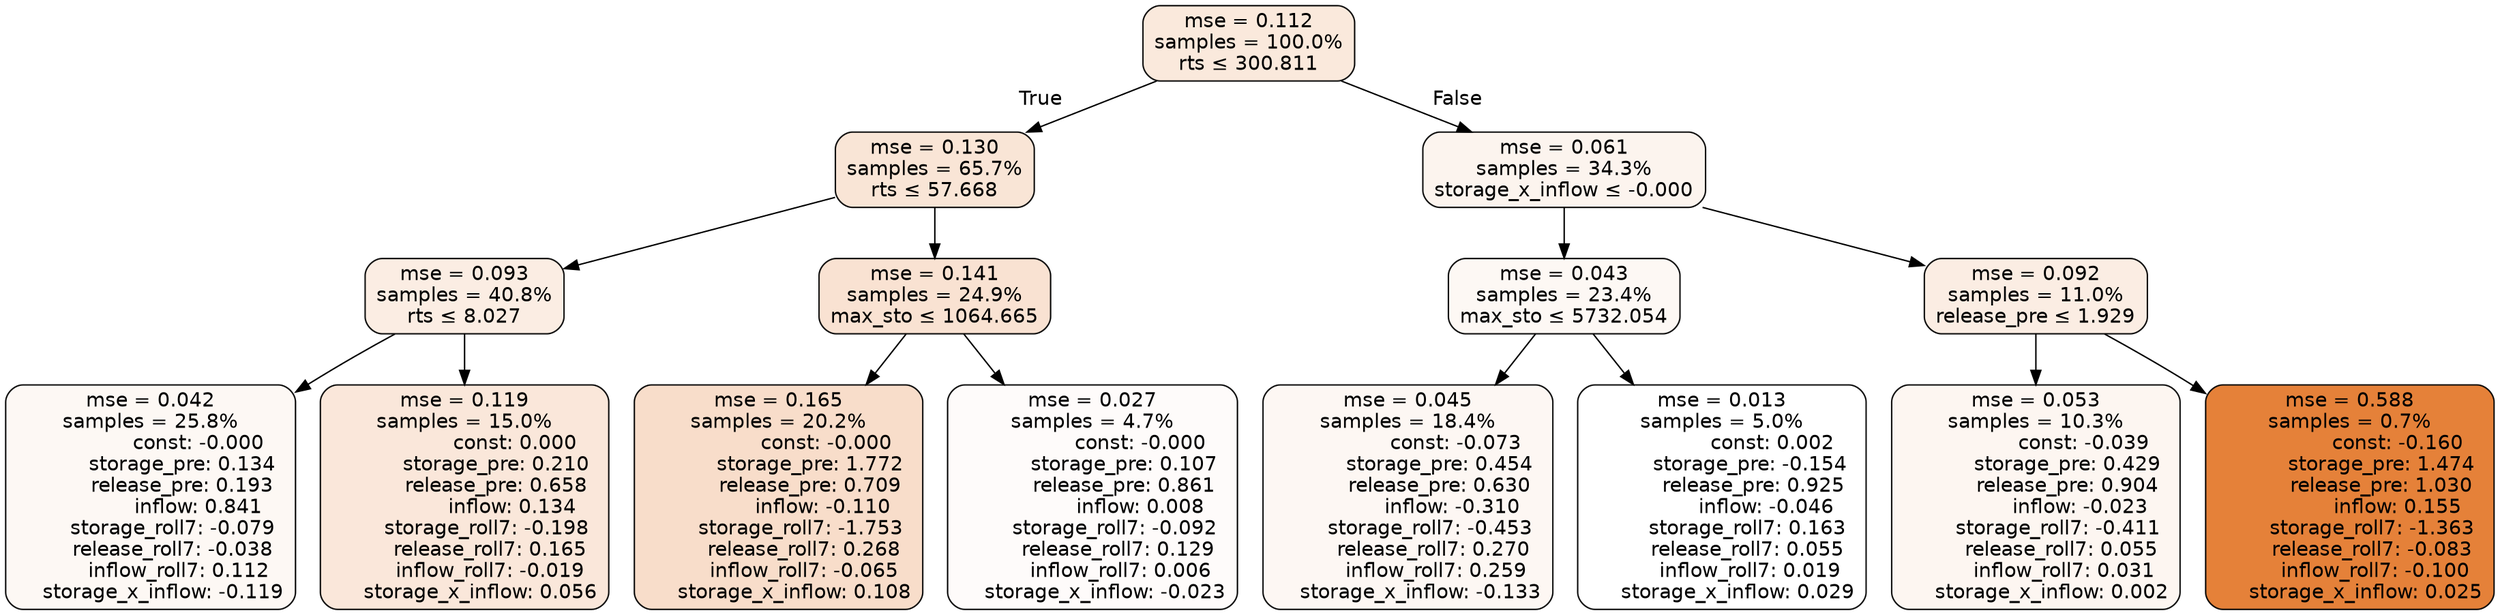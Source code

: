 digraph tree {
bgcolor="transparent"
node [shape=rectangle, style="filled, rounded", color="black", fontname=helvetica] ;
edge [fontname=helvetica] ;
	"0" [label="mse = 0.112
samples = 100.0%
rts &le; 300.811", fillcolor="#fae9dc"]
	"1" [label="mse = 0.130
samples = 65.7%
rts &le; 57.668", fillcolor="#f9e5d6"]
	"2" [label="mse = 0.093
samples = 40.8%
rts &le; 8.027", fillcolor="#fbede3"]
	"3" [label="mse = 0.042
samples = 25.8%
               const: -0.000
          storage_pre: 0.134
          release_pre: 0.193
               inflow: 0.841
       storage_roll7: -0.079
       release_roll7: -0.038
         inflow_roll7: 0.112
    storage_x_inflow: -0.119", fillcolor="#fdf8f4"]
	"4" [label="mse = 0.119
samples = 15.0%
                const: 0.000
          storage_pre: 0.210
          release_pre: 0.658
               inflow: 0.134
       storage_roll7: -0.198
        release_roll7: 0.165
        inflow_roll7: -0.019
     storage_x_inflow: 0.056", fillcolor="#fae7da"]
	"5" [label="mse = 0.141
samples = 24.9%
max_sto &le; 1064.665", fillcolor="#f9e2d2"]
	"6" [label="mse = 0.165
samples = 20.2%
               const: -0.000
          storage_pre: 1.772
          release_pre: 0.709
              inflow: -0.110
       storage_roll7: -1.753
        release_roll7: 0.268
        inflow_roll7: -0.065
     storage_x_inflow: 0.108", fillcolor="#f8ddca"]
	"7" [label="mse = 0.027
samples = 4.7%
               const: -0.000
          storage_pre: 0.107
          release_pre: 0.861
               inflow: 0.008
       storage_roll7: -0.092
        release_roll7: 0.129
         inflow_roll7: 0.006
    storage_x_inflow: -0.023", fillcolor="#fefbfa"]
	"8" [label="mse = 0.061
samples = 34.3%
storage_x_inflow &le; -0.000", fillcolor="#fcf4ee"]
	"9" [label="mse = 0.043
samples = 23.4%
max_sto &le; 5732.054", fillcolor="#fdf8f4"]
	"10" [label="mse = 0.045
samples = 18.4%
               const: -0.073
          storage_pre: 0.454
          release_pre: 0.630
              inflow: -0.310
       storage_roll7: -0.453
        release_roll7: 0.270
         inflow_roll7: 0.259
    storage_x_inflow: -0.133", fillcolor="#fdf7f3"]
	"11" [label="mse = 0.013
samples = 5.0%
                const: 0.002
         storage_pre: -0.154
          release_pre: 0.925
              inflow: -0.046
        storage_roll7: 0.163
        release_roll7: 0.055
         inflow_roll7: 0.019
     storage_x_inflow: 0.029", fillcolor="#ffffff"]
	"12" [label="mse = 0.092
samples = 11.0%
release_pre &le; 1.929", fillcolor="#fbede3"]
	"13" [label="mse = 0.053
samples = 10.3%
               const: -0.039
          storage_pre: 0.429
          release_pre: 0.904
              inflow: -0.023
       storage_roll7: -0.411
        release_roll7: 0.055
         inflow_roll7: 0.031
     storage_x_inflow: 0.002", fillcolor="#fdf6f1"]
	"14" [label="mse = 0.588
samples = 0.7%
               const: -0.160
          storage_pre: 1.474
          release_pre: 1.030
               inflow: 0.155
       storage_roll7: -1.363
       release_roll7: -0.083
        inflow_roll7: -0.100
     storage_x_inflow: 0.025", fillcolor="#e58139"]

	"0" -> "1" [labeldistance=2.5, labelangle=45, headlabel="True"]
	"1" -> "2"
	"2" -> "3"
	"2" -> "4"
	"1" -> "5"
	"5" -> "6"
	"5" -> "7"
	"0" -> "8" [labeldistance=2.5, labelangle=-45, headlabel="False"]
	"8" -> "9"
	"9" -> "10"
	"9" -> "11"
	"8" -> "12"
	"12" -> "13"
	"12" -> "14"
}